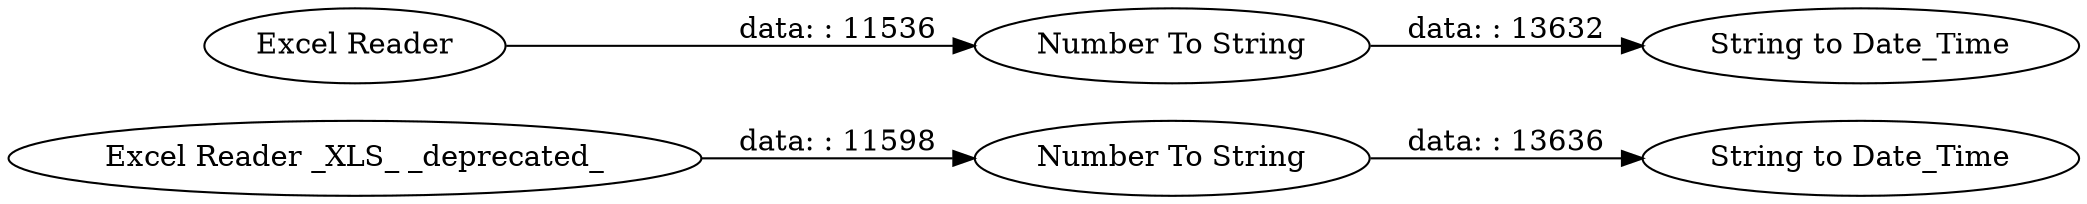 digraph {
	"-2098834292907587557_8" [label="String to Date_Time"]
	"-2098834292907587557_7" [label="Number To String"]
	"-2098834292907587557_77" [label="Excel Reader"]
	"-2098834292907587557_6" [label="Excel Reader _XLS_ _deprecated_"]
	"-2098834292907587557_79" [label="String to Date_Time"]
	"-2098834292907587557_78" [label="Number To String"]
	"-2098834292907587557_77" -> "-2098834292907587557_78" [label="data: : 11536"]
	"-2098834292907587557_7" -> "-2098834292907587557_8" [label="data: : 13636"]
	"-2098834292907587557_6" -> "-2098834292907587557_7" [label="data: : 11598"]
	"-2098834292907587557_78" -> "-2098834292907587557_79" [label="data: : 13632"]
	rankdir=LR
}
